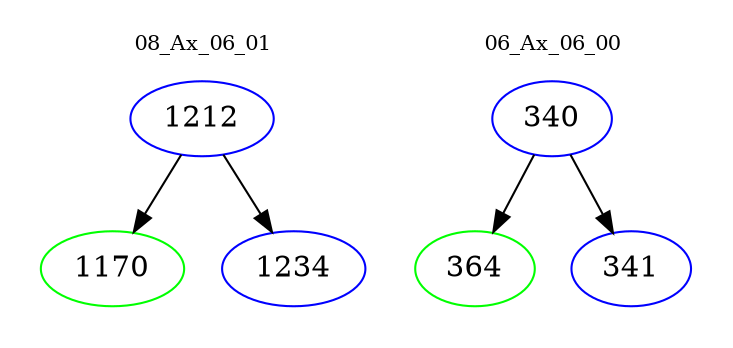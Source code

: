 digraph{
subgraph cluster_0 {
color = white
label = "08_Ax_06_01";
fontsize=10;
T0_1212 [label="1212", color="blue"]
T0_1212 -> T0_1170 [color="black"]
T0_1170 [label="1170", color="green"]
T0_1212 -> T0_1234 [color="black"]
T0_1234 [label="1234", color="blue"]
}
subgraph cluster_1 {
color = white
label = "06_Ax_06_00";
fontsize=10;
T1_340 [label="340", color="blue"]
T1_340 -> T1_364 [color="black"]
T1_364 [label="364", color="green"]
T1_340 -> T1_341 [color="black"]
T1_341 [label="341", color="blue"]
}
}
